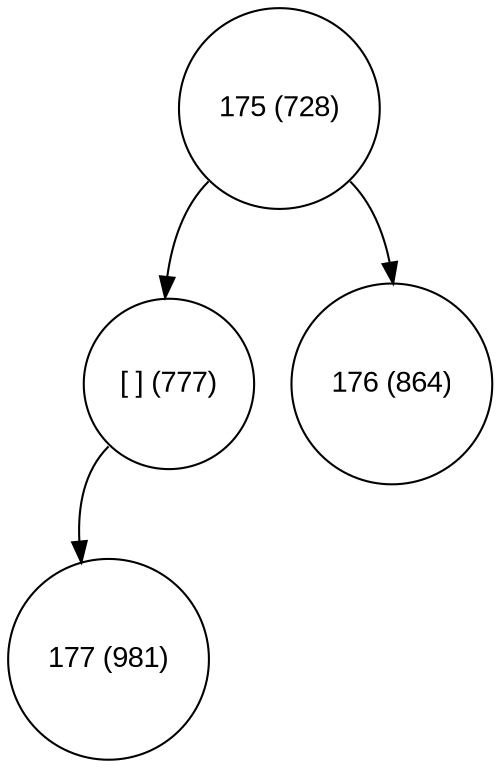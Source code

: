 digraph move_down {
	node [fontname="Arial", shape="circle", width=0.5]; 

	0 [label = "175 (728)"];
	0:sw -> 1;
	1 [label = "[ ] (777)"];
	1:sw -> 3;
	3 [label = "177 (981)"];
	0:se -> 2;
	2 [label = "176 (864)"];
}
